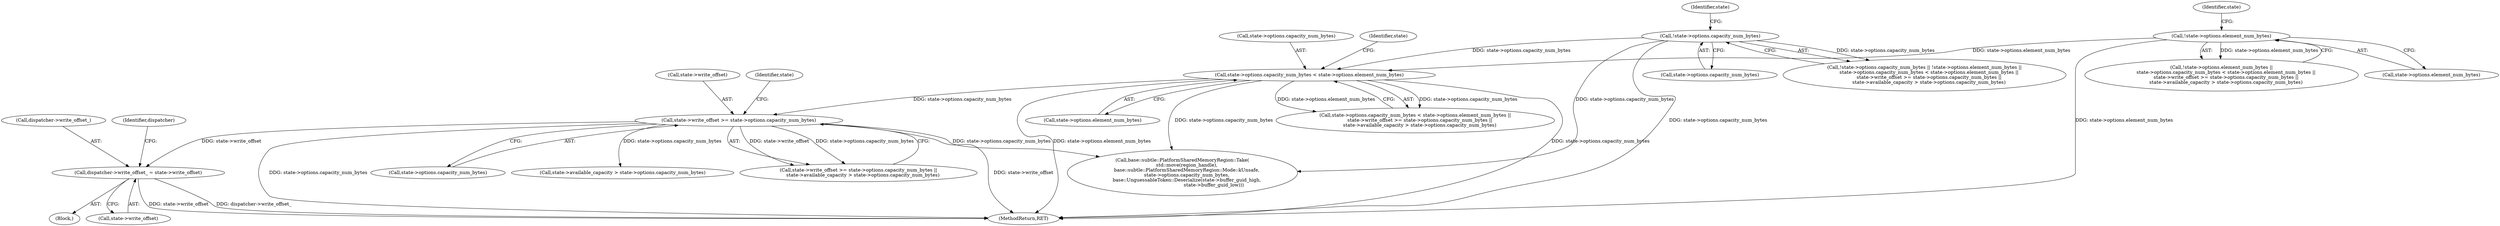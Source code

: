 digraph "0_Chrome_66e24a8793615bd9d5c238b1745b093090e1f72d_0@API" {
"1000246" [label="(Call,dispatcher->write_offset_ = state->write_offset)"];
"1000158" [label="(Call,state->write_offset >= state->options.capacity_num_bytes)"];
"1000146" [label="(Call,state->options.capacity_num_bytes < state->options.element_num_bytes)"];
"1000132" [label="(Call,!state->options.capacity_num_bytes)"];
"1000139" [label="(Call,!state->options.element_num_bytes)"];
"1000142" [label="(Identifier,state)"];
"1000255" [label="(Identifier,dispatcher)"];
"1000149" [label="(Identifier,state)"];
"1000139" [label="(Call,!state->options.element_num_bytes)"];
"1000246" [label="(Call,dispatcher->write_offset_ = state->write_offset)"];
"1000158" [label="(Call,state->write_offset >= state->options.capacity_num_bytes)"];
"1000207" [label="(Call,base::subtle::PlatformSharedMemoryRegion::Take(\n      std::move(region_handle),\n      base::subtle::PlatformSharedMemoryRegion::Mode::kUnsafe,\n      state->options.capacity_num_bytes,\n      base::UnguessableToken::Deserialize(state->buffer_guid_high,\n                                          state->buffer_guid_low)))"];
"1000169" [label="(Identifier,state)"];
"1000160" [label="(Identifier,state)"];
"1000244" [label="(Block,)"];
"1000159" [label="(Call,state->write_offset)"];
"1000162" [label="(Call,state->options.capacity_num_bytes)"];
"1000132" [label="(Call,!state->options.capacity_num_bytes)"];
"1000288" [label="(MethodReturn,RET)"];
"1000167" [label="(Call,state->available_capacity > state->options.capacity_num_bytes)"];
"1000157" [label="(Call,state->write_offset >= state->options.capacity_num_bytes ||\n      state->available_capacity > state->options.capacity_num_bytes)"];
"1000247" [label="(Call,dispatcher->write_offset_)"];
"1000147" [label="(Call,state->options.capacity_num_bytes)"];
"1000133" [label="(Call,state->options.capacity_num_bytes)"];
"1000152" [label="(Call,state->options.element_num_bytes)"];
"1000138" [label="(Call,!state->options.element_num_bytes ||\n      state->options.capacity_num_bytes < state->options.element_num_bytes ||\n      state->write_offset >= state->options.capacity_num_bytes ||\n      state->available_capacity > state->options.capacity_num_bytes)"];
"1000131" [label="(Call,!state->options.capacity_num_bytes || !state->options.element_num_bytes ||\n      state->options.capacity_num_bytes < state->options.element_num_bytes ||\n      state->write_offset >= state->options.capacity_num_bytes ||\n      state->available_capacity > state->options.capacity_num_bytes)"];
"1000250" [label="(Call,state->write_offset)"];
"1000146" [label="(Call,state->options.capacity_num_bytes < state->options.element_num_bytes)"];
"1000140" [label="(Call,state->options.element_num_bytes)"];
"1000145" [label="(Call,state->options.capacity_num_bytes < state->options.element_num_bytes ||\n      state->write_offset >= state->options.capacity_num_bytes ||\n      state->available_capacity > state->options.capacity_num_bytes)"];
"1000246" -> "1000244"  [label="AST: "];
"1000246" -> "1000250"  [label="CFG: "];
"1000247" -> "1000246"  [label="AST: "];
"1000250" -> "1000246"  [label="AST: "];
"1000255" -> "1000246"  [label="CFG: "];
"1000246" -> "1000288"  [label="DDG: state->write_offset"];
"1000246" -> "1000288"  [label="DDG: dispatcher->write_offset_"];
"1000158" -> "1000246"  [label="DDG: state->write_offset"];
"1000158" -> "1000157"  [label="AST: "];
"1000158" -> "1000162"  [label="CFG: "];
"1000159" -> "1000158"  [label="AST: "];
"1000162" -> "1000158"  [label="AST: "];
"1000169" -> "1000158"  [label="CFG: "];
"1000157" -> "1000158"  [label="CFG: "];
"1000158" -> "1000288"  [label="DDG: state->write_offset"];
"1000158" -> "1000288"  [label="DDG: state->options.capacity_num_bytes"];
"1000158" -> "1000157"  [label="DDG: state->write_offset"];
"1000158" -> "1000157"  [label="DDG: state->options.capacity_num_bytes"];
"1000146" -> "1000158"  [label="DDG: state->options.capacity_num_bytes"];
"1000158" -> "1000167"  [label="DDG: state->options.capacity_num_bytes"];
"1000158" -> "1000207"  [label="DDG: state->options.capacity_num_bytes"];
"1000146" -> "1000145"  [label="AST: "];
"1000146" -> "1000152"  [label="CFG: "];
"1000147" -> "1000146"  [label="AST: "];
"1000152" -> "1000146"  [label="AST: "];
"1000160" -> "1000146"  [label="CFG: "];
"1000145" -> "1000146"  [label="CFG: "];
"1000146" -> "1000288"  [label="DDG: state->options.element_num_bytes"];
"1000146" -> "1000288"  [label="DDG: state->options.capacity_num_bytes"];
"1000146" -> "1000145"  [label="DDG: state->options.capacity_num_bytes"];
"1000146" -> "1000145"  [label="DDG: state->options.element_num_bytes"];
"1000132" -> "1000146"  [label="DDG: state->options.capacity_num_bytes"];
"1000139" -> "1000146"  [label="DDG: state->options.element_num_bytes"];
"1000146" -> "1000207"  [label="DDG: state->options.capacity_num_bytes"];
"1000132" -> "1000131"  [label="AST: "];
"1000132" -> "1000133"  [label="CFG: "];
"1000133" -> "1000132"  [label="AST: "];
"1000142" -> "1000132"  [label="CFG: "];
"1000131" -> "1000132"  [label="CFG: "];
"1000132" -> "1000288"  [label="DDG: state->options.capacity_num_bytes"];
"1000132" -> "1000131"  [label="DDG: state->options.capacity_num_bytes"];
"1000132" -> "1000207"  [label="DDG: state->options.capacity_num_bytes"];
"1000139" -> "1000138"  [label="AST: "];
"1000139" -> "1000140"  [label="CFG: "];
"1000140" -> "1000139"  [label="AST: "];
"1000149" -> "1000139"  [label="CFG: "];
"1000138" -> "1000139"  [label="CFG: "];
"1000139" -> "1000288"  [label="DDG: state->options.element_num_bytes"];
"1000139" -> "1000138"  [label="DDG: state->options.element_num_bytes"];
}
